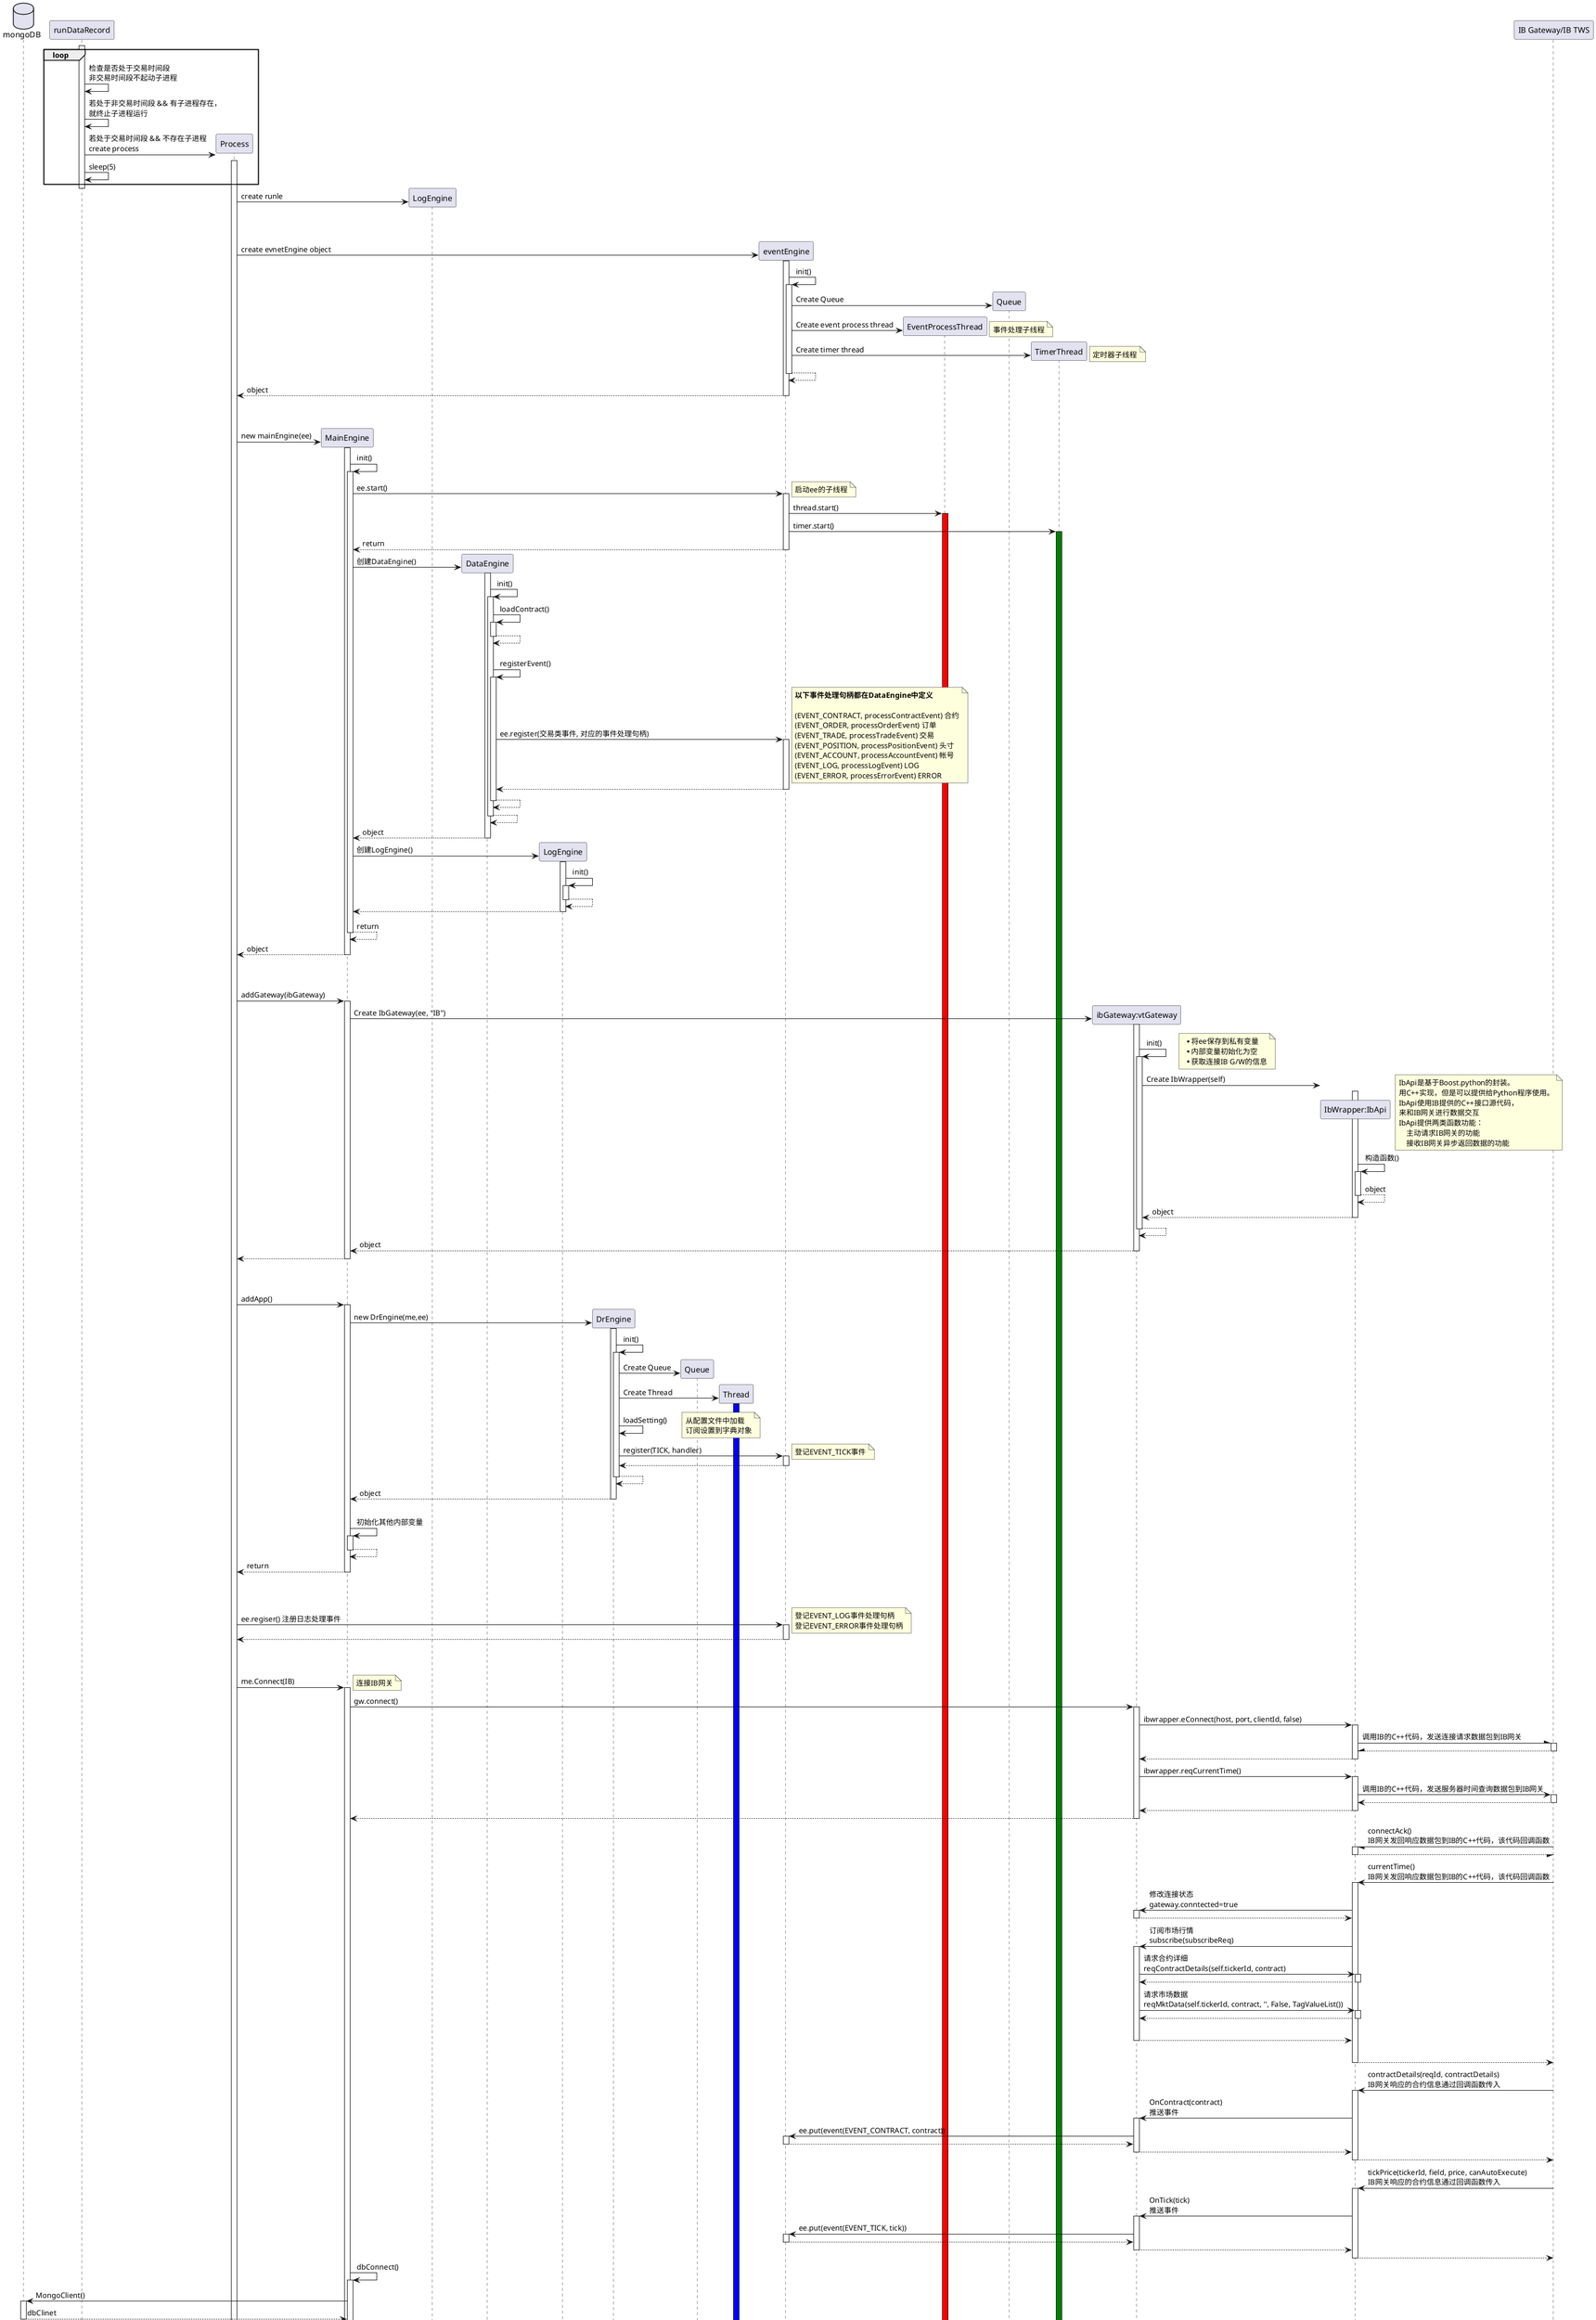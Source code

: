 @startuml
database mongoDB as db
participant runDataRecord as rundr
participant Process as run
participant MainEngine as me
participant LogEngine as runle
participant DataEngine as dte
participant LogEngine as le
participant DrEngine as dr
participant Queue as drq
participant Thread as drt
participant eventEngine as ee
participant EventProcessThread as eet
participant Queue as eeq
participant TimerThread as eetm
participant "ibGateway:vtGateway" as gw
participant "IbWrapper:IbApi" as wrap
participant "IB Gateway/IB TWS" as ib





activate rundr
    loop
        rundr->rundr: 检查是否处于交易时间段\n非交易时间段不起动子进程
        rundr->rundr: 若处于非交易时间段 && 有子进程存在，\n就终止子进程运行
        rundr->run ** : 若处于交易时间段 && 不存在子进程\ncreate process
        activate run
        rundr->rundr: sleep(5)
    end loop
    deactivate rundr

run->runle ** : create runle
|||
|||
run->ee ** :create evnetEngine object
    activate ee
    ee->ee ++ : init()
        ee->eeq ** : Create Queue
        ee->eet ** : Create event process thread
        note right: 事件处理子线程
        ee->eetm ** : Create timer thread
        note right: 定时器子线程
        return
    return object
|||
|||
run->me ** : new mainEngine(ee)
    activate me
    me->me ++ : init()
        me->ee ++ : ee.start()
            note right: 启动ee的子线程
            ee->eet ++ #red : thread.start()
            ee->eetm ++ #green : timer.start()
            ee-->me--: return
        me->dte ** :创建DataEngine()
            activate dte
            dte->dte ++ : init()
                dte->dte ++ : loadContract()
                    return
                |||
                dte->dte ++ : registerEvent()
                    dte->ee ++ : ee.register(交易类事件, 对应的事件处理句柄)
                        note right
                            **以下事件处理句柄都在DataEngine中定义**

                            (EVENT_CONTRACT, processContractEvent) 合约
                            (EVENT_ORDER, processOrderEvent) 订单
                            (EVENT_TRADE, processTradeEvent) 交易
                            (EVENT_POSITION, processPositionEvent) 头寸
                            (EVENT_ACCOUNT, processAccountEvent) 帐号
                            (EVENT_LOG, processLogEvent) LOG
                            (EVENT_ERROR, processErrorEvent) ERROR
                        end note
                        return
                    return
                return
            return object
        me->le ** :创建LogEngine()
            activate le
            le->le ++ : init()
                return
            return
        me-->me--:return
    me-->run--: object
|||
|||
run->me ++ : addGateway(ibGateway)
    me->gw ** : Create IbGateway(ee, "IB")
        activate gw
            gw->gw ++ : init()
                note right
                    ** 将ee保存到私有变量
                    ** 内部变量初始化为空
                    ** 获取连接IB G/W的信息
                end note
                gw->wrap ** : Create IbWrapper(self)
                    note right
                        IbApi是基于Boost.python的封装。
                        用C++实现，但是可以提供给Python程序使用。
                        IbApi使用IB提供的C++接口源代码，
                        来和IB网关进行数据交互
                        IbApi提供两类函数功能：
                            主动请求IB网关的功能
                            接收IB网关异步返回数据的功能
                    end note
                    activate wrap
                    wrap->wrap ++ : 构造函数()
                        return object
                    return object
                return
        return object
    return
|||
|||
run->me ++ : addApp()
    me->dr**: new DrEngine(me,ee)
        activate dr
        dr->dr++:init()
            dr->drq **:Create Queue
            dr->drt **:Create Thread
                activate drt #blue
            dr->dr:loadSetting()
                note right
                从配置文件中加载
                订阅设置到字典对象
                end note
            dr->ee++:register(TICK, handler)
                note right: 登记EVENT_TICK事件
                return
            dr-->dr -- :
        dr-->me--: object
    |||
    me->me ++ : 初始化其他内部变量
        return

    run<--me -- : return
|||
|||
run->ee: ee.regiser() 注册日志处理事件
    activate ee
    note right
        登记EVENT_LOG事件处理句柄
        登记EVENT_ERROR事件处理句柄
    end note
    return
|||
|||
run->me++: me.Connect(IB)
    note right: 连接IB网关
    me->gw ++ : gw.connect()
        gw-> wrap ++ : ibwrapper.eConnect(host, port, clientId, false)
            wrap-\ib ++ : 调用IB的C++代码，发送连接请求数据包到IB网关
                return
            return


        gw->wrap ++ : ibwrapper.reqCurrentTime()
            wrap->ib ++: 调用IB的C++代码，发送服务器时间查询数据包到IB网关
                return
            return

        return

    ib-/ wrap ++ : connectAck()\nIB网关发回响应数据包到IB的C++代码，该代码回调函数
        return

    ib->wrap ++ : currentTime()\nIB网关发回响应数据包到IB的C++代码，该代码回调函数
        wrap->gw ++ : 修改连接状态\ngateway.conntected=true
            return

        wrap->gw ++ : 订阅市场行情\nsubscribe(subscribeReq)
            gw->wrap ++ : 请求合约详细\nreqContractDetails(self.tickerId, contract)
                return
            gw->wrap ++ : 请求市场数据\nreqMktData(self.tickerId, contract, '', False, TagValueList())
                return
            |||
            return
        |||
        return

    ib->wrap ++ : contractDetails(reqId, contractDetails)\nIB网关响应的合约信息通过回调函数传入
        wrap -> gw ++ : OnContract(contract)\n推送事件
                gw->ee ++ : ee.put(event(EVENT_CONTRACT, contract))
                    return
            return
        return

    ib->wrap ++ : tickPrice(tickerId, field, price, canAutoExecute)\nIB网关响应的合约信息通过回调函数传入
        wrap -> gw ++ : OnTick(tick)\n推送事件
                gw->ee ++ : ee.put(event(EVENT_TICK, tick))
                    return
            return
        return

    me->me ++ : dbConnect()
        me->db ++ : MongoClient()
            return dbClinet
        me->ee ++ : ee.register(EVENT_LOG, self.dbLogging)
            return
        return
    run<--me--:return

|||
|||
run->ee ++ : ee.register(EVENT_LOG, le.processLogEvent)
    return

|||
|||
run->ee ++ : ee.register(EVENT_ERROR, le.processErrorEvent)
    return

|||
|||
loop
    run->run: sleep(1)
end loop
deactivate run
|||
|||
gw->eeq ++: queue.put(tick/bar)
    return
|||
|||
eetm->ee -- : ee.__runTimer()
    activate ee #green
    loop
        ee->eeq ++ : queue.put(定时器事件)
            return
        ee->ee : 休眠1秒
    end loop
    deactivate ee
|||
|||
eet->ee--: ee.run()
    activate ee #red
    loop
        ee->eeq ++ :queue.get()
        return event
        ee->ee ++ : __process(event)
            ee->dr ++ #red :call procecssTickEvent()
                dr->dr ++ :OnTick()
                    dr->drq ++: queue.put(tick)
                        return
                    return

                dr->dr ++ :OnBar()
                    dr->drq ++: queue.put(bar)
                        return
                    return
                return
            return
    end loop
    deactivate ee


drt->dr -- :run()
    activate dr #blue
    loop
        dr->drq ++ :queue.get()
        drq-->dr --:data
        dr->me:insertDB(data)
    end loop
    deactivate dr

me->db: 写入mongoDB

@enduml
